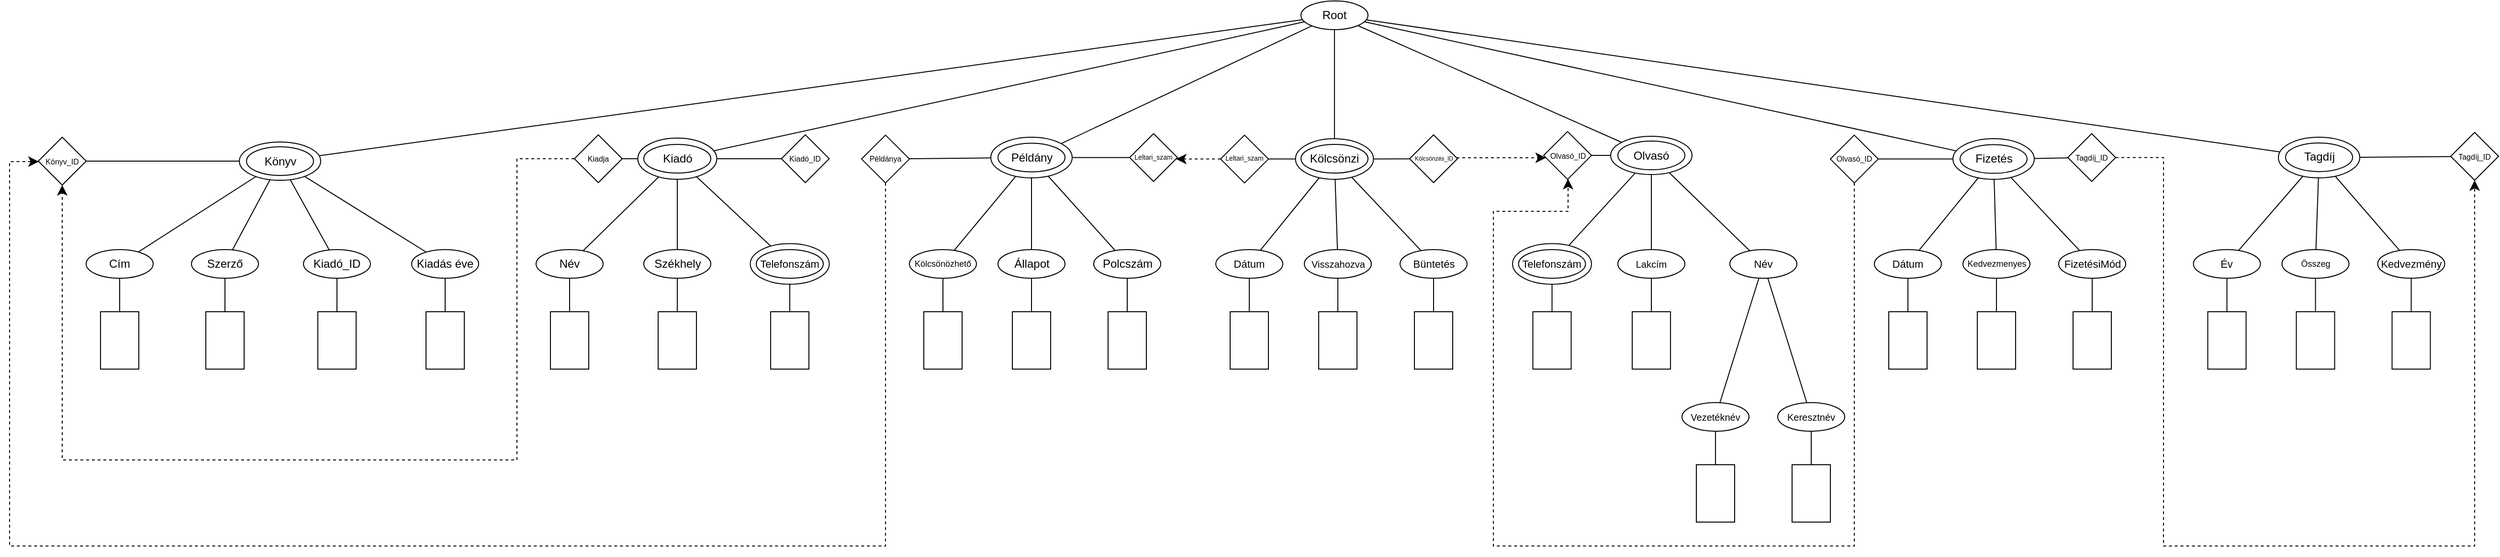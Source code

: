 <mxfile version="25.0.3">
  <diagram name="1 oldal" id="2AxW9ZsSHd4VPSENUc5D">
    <mxGraphModel dx="3088" dy="784" grid="1" gridSize="10" guides="1" tooltips="1" connect="1" arrows="1" fold="1" page="1" pageScale="1" pageWidth="827" pageHeight="1169" math="0" shadow="0">
      <root>
        <mxCell id="0" />
        <mxCell id="1" parent="0" />
        <mxCell id="KjTRPkX4YbcrVPD_oOcE-1" value="Root" style="ellipse;whiteSpace=wrap;html=1;" parent="1" vertex="1">
          <mxGeometry x="379" y="260" width="70" height="30" as="geometry" />
        </mxCell>
        <mxCell id="KjTRPkX4YbcrVPD_oOcE-2" value="Kiadó&lt;span style=&quot;color: rgba(0, 0, 0, 0); font-family: monospace; font-size: 0px; text-align: start; text-wrap-mode: nowrap;&quot;&gt;%3CmxGraphModel%3E%3Croot%3E%3CmxCell%20id%3D%220%22%2F%3E%3CmxCell%20id%3D%221%22%20parent%3D%220%22%2F%3E%3CmxCell%20id%3D%222%22%20value%3D%22Root%22%20style%3D%22ellipse%3BwhiteSpace%3Dwrap%3Bhtml%3D1%3B%22%20vertex%3D%221%22%20parent%3D%221%22%3E%3CmxGeometry%20x%3D%22379%22%20y%3D%22370%22%20width%3D%2270%22%20height%3D%2230%22%20as%3D%22geometry%22%2F%3E%3C%2FmxCell%3E%3C%2Froot%3E%3C%2FmxGraphModel%3E&lt;/span&gt;" style="ellipse;whiteSpace=wrap;html=1;" parent="1" vertex="1">
          <mxGeometry x="-307.5" y="410" width="70" height="30" as="geometry" />
        </mxCell>
        <mxCell id="KjTRPkX4YbcrVPD_oOcE-3" value="Könyv" style="ellipse;whiteSpace=wrap;html=1;" parent="1" vertex="1">
          <mxGeometry x="-722.5" y="412.5" width="70" height="30" as="geometry" />
        </mxCell>
        <mxCell id="KjTRPkX4YbcrVPD_oOcE-4" value="Példány" style="ellipse;whiteSpace=wrap;html=1;" parent="1" vertex="1">
          <mxGeometry x="62.5" y="408.75" width="70" height="30" as="geometry" />
        </mxCell>
        <mxCell id="KjTRPkX4YbcrVPD_oOcE-5" value="Kölcsönzi" style="ellipse;whiteSpace=wrap;html=1;" parent="1" vertex="1">
          <mxGeometry x="379" y="410" width="70" height="30" as="geometry" />
        </mxCell>
        <mxCell id="KjTRPkX4YbcrVPD_oOcE-6" value="Olvasó" style="ellipse;whiteSpace=wrap;html=1;" parent="1" vertex="1">
          <mxGeometry x="710" y="406.56" width="70" height="30" as="geometry" />
        </mxCell>
        <mxCell id="KjTRPkX4YbcrVPD_oOcE-7" value="Fizetés" style="ellipse;whiteSpace=wrap;html=1;" parent="1" vertex="1">
          <mxGeometry x="1067.5" y="410.31" width="70" height="30" as="geometry" />
        </mxCell>
        <mxCell id="KjTRPkX4YbcrVPD_oOcE-8" value="Tagdíj" style="ellipse;whiteSpace=wrap;html=1;" parent="1" vertex="1">
          <mxGeometry x="1407.5" y="408.44" width="70" height="30" as="geometry" />
        </mxCell>
        <mxCell id="KjTRPkX4YbcrVPD_oOcE-13" value="" style="ellipse;whiteSpace=wrap;html=1;fillColor=none;" parent="1" vertex="1">
          <mxGeometry x="-313.75" y="403.43" width="82.5" height="43.13" as="geometry" />
        </mxCell>
        <mxCell id="KjTRPkX4YbcrVPD_oOcE-14" value="" style="ellipse;whiteSpace=wrap;html=1;fillColor=none;" parent="1" vertex="1">
          <mxGeometry x="-730" y="407.5" width="85" height="40" as="geometry" />
        </mxCell>
        <mxCell id="KjTRPkX4YbcrVPD_oOcE-15" value="" style="ellipse;whiteSpace=wrap;html=1;fillColor=none;" parent="1" vertex="1">
          <mxGeometry x="55" y="402.5" width="85" height="42.5" as="geometry" />
        </mxCell>
        <mxCell id="KjTRPkX4YbcrVPD_oOcE-16" value="" style="ellipse;whiteSpace=wrap;html=1;fillColor=none;" parent="1" vertex="1">
          <mxGeometry x="373.25" y="404.06" width="81.5" height="42.5" as="geometry" />
        </mxCell>
        <mxCell id="KjTRPkX4YbcrVPD_oOcE-17" value="" style="ellipse;whiteSpace=wrap;html=1;fillColor=none;" parent="1" vertex="1">
          <mxGeometry x="702.5" y="401.56" width="85" height="40" as="geometry" />
        </mxCell>
        <mxCell id="KjTRPkX4YbcrVPD_oOcE-18" value="" style="ellipse;whiteSpace=wrap;html=1;fillColor=none;" parent="1" vertex="1">
          <mxGeometry x="1060" y="404.06" width="85" height="42.5" as="geometry" />
        </mxCell>
        <mxCell id="KjTRPkX4YbcrVPD_oOcE-19" value="" style="ellipse;whiteSpace=wrap;html=1;fillColor=none;" parent="1" vertex="1">
          <mxGeometry x="1400" y="402.5" width="85" height="42.5" as="geometry" />
        </mxCell>
        <mxCell id="KjTRPkX4YbcrVPD_oOcE-20" value="" style="endArrow=none;html=1;rounded=0;" parent="1" source="KjTRPkX4YbcrVPD_oOcE-16" target="KjTRPkX4YbcrVPD_oOcE-1" edge="1">
          <mxGeometry width="50" height="50" relative="1" as="geometry">
            <mxPoint x="370" y="500" as="sourcePoint" />
            <mxPoint x="420" y="450" as="targetPoint" />
          </mxGeometry>
        </mxCell>
        <mxCell id="KjTRPkX4YbcrVPD_oOcE-21" value="" style="endArrow=none;html=1;rounded=0;" parent="1" source="KjTRPkX4YbcrVPD_oOcE-13" target="KjTRPkX4YbcrVPD_oOcE-1" edge="1">
          <mxGeometry width="50" height="50" relative="1" as="geometry">
            <mxPoint x="360" y="470" as="sourcePoint" />
            <mxPoint x="410" y="420" as="targetPoint" />
          </mxGeometry>
        </mxCell>
        <mxCell id="KjTRPkX4YbcrVPD_oOcE-22" value="" style="endArrow=none;html=1;rounded=0;" parent="1" source="KjTRPkX4YbcrVPD_oOcE-15" target="KjTRPkX4YbcrVPD_oOcE-1" edge="1">
          <mxGeometry width="50" height="50" relative="1" as="geometry">
            <mxPoint x="360" y="470" as="sourcePoint" />
            <mxPoint x="410" y="420" as="targetPoint" />
          </mxGeometry>
        </mxCell>
        <mxCell id="KjTRPkX4YbcrVPD_oOcE-23" value="" style="endArrow=none;html=1;rounded=0;" parent="1" source="KjTRPkX4YbcrVPD_oOcE-14" target="KjTRPkX4YbcrVPD_oOcE-1" edge="1">
          <mxGeometry width="50" height="50" relative="1" as="geometry">
            <mxPoint x="60" y="450" as="sourcePoint" />
            <mxPoint x="110" y="400" as="targetPoint" />
          </mxGeometry>
        </mxCell>
        <mxCell id="KjTRPkX4YbcrVPD_oOcE-24" value="" style="endArrow=none;html=1;rounded=0;" parent="1" source="KjTRPkX4YbcrVPD_oOcE-1" target="KjTRPkX4YbcrVPD_oOcE-17" edge="1">
          <mxGeometry width="50" height="50" relative="1" as="geometry">
            <mxPoint x="390" y="450" as="sourcePoint" />
            <mxPoint x="440" y="400" as="targetPoint" />
          </mxGeometry>
        </mxCell>
        <mxCell id="KjTRPkX4YbcrVPD_oOcE-25" value="" style="endArrow=none;html=1;rounded=0;" parent="1" source="KjTRPkX4YbcrVPD_oOcE-18" target="KjTRPkX4YbcrVPD_oOcE-1" edge="1">
          <mxGeometry width="50" height="50" relative="1" as="geometry">
            <mxPoint x="390" y="450" as="sourcePoint" />
            <mxPoint x="440" y="400" as="targetPoint" />
          </mxGeometry>
        </mxCell>
        <mxCell id="KjTRPkX4YbcrVPD_oOcE-26" value="" style="endArrow=none;html=1;rounded=0;" parent="1" source="KjTRPkX4YbcrVPD_oOcE-1" target="KjTRPkX4YbcrVPD_oOcE-19" edge="1">
          <mxGeometry width="50" height="50" relative="1" as="geometry">
            <mxPoint x="630" y="450" as="sourcePoint" />
            <mxPoint x="680" y="400" as="targetPoint" />
          </mxGeometry>
        </mxCell>
        <mxCell id="KjTRPkX4YbcrVPD_oOcE-27" value="Kiadó_ID" style="rhombus;whiteSpace=wrap;html=1;fontSize=8;" parent="1" vertex="1">
          <mxGeometry x="-163.75" y="400" width="50" height="50" as="geometry" />
        </mxCell>
        <mxCell id="KjTRPkX4YbcrVPD_oOcE-28" value="" style="endArrow=none;html=1;rounded=0;" parent="1" source="KjTRPkX4YbcrVPD_oOcE-13" target="KjTRPkX4YbcrVPD_oOcE-27" edge="1">
          <mxGeometry width="50" height="50" relative="1" as="geometry">
            <mxPoint x="-230" y="450" as="sourcePoint" />
            <mxPoint x="-180" y="400" as="targetPoint" />
          </mxGeometry>
        </mxCell>
        <mxCell id="KjTRPkX4YbcrVPD_oOcE-29" value="Leltari_szam" style="rhombus;whiteSpace=wrap;html=1;fontSize=7;" parent="1" vertex="1">
          <mxGeometry x="200" y="398.75" width="50" height="50" as="geometry" />
        </mxCell>
        <mxCell id="KjTRPkX4YbcrVPD_oOcE-30" value="" style="endArrow=none;html=1;rounded=0;" parent="1" source="KjTRPkX4YbcrVPD_oOcE-15" target="KjTRPkX4YbcrVPD_oOcE-29" edge="1">
          <mxGeometry width="50" height="50" relative="1" as="geometry">
            <mxPoint x="160" y="450" as="sourcePoint" />
            <mxPoint x="210" y="400" as="targetPoint" />
          </mxGeometry>
        </mxCell>
        <mxCell id="KjTRPkX4YbcrVPD_oOcE-31" value="Könyv_ID" style="rhombus;whiteSpace=wrap;html=1;fontSize=8;" parent="1" vertex="1">
          <mxGeometry x="-940" y="402.5" width="50" height="50" as="geometry" />
        </mxCell>
        <mxCell id="KjTRPkX4YbcrVPD_oOcE-32" value="Kiadja" style="rhombus;whiteSpace=wrap;html=1;fontSize=8;" parent="1" vertex="1">
          <mxGeometry x="-380" y="400" width="50" height="50" as="geometry" />
        </mxCell>
        <mxCell id="KjTRPkX4YbcrVPD_oOcE-33" value="Székhely" style="ellipse;whiteSpace=wrap;html=1;" parent="1" vertex="1">
          <mxGeometry x="-307.5" y="520" width="70" height="30" as="geometry" />
        </mxCell>
        <mxCell id="KjTRPkX4YbcrVPD_oOcE-34" value="Telefonszám" style="ellipse;whiteSpace=wrap;html=1;fontSize=11;" parent="1" vertex="1">
          <mxGeometry x="-190" y="520" width="70" height="30" as="geometry" />
        </mxCell>
        <mxCell id="KjTRPkX4YbcrVPD_oOcE-35" value="Név" style="ellipse;whiteSpace=wrap;html=1;" parent="1" vertex="1">
          <mxGeometry x="-420" y="520" width="70" height="30" as="geometry" />
        </mxCell>
        <mxCell id="KjTRPkX4YbcrVPD_oOcE-36" value="" style="ellipse;whiteSpace=wrap;html=1;fillColor=none;" parent="1" vertex="1">
          <mxGeometry x="-196.25" y="513.75" width="82.5" height="42.5" as="geometry" />
        </mxCell>
        <mxCell id="KjTRPkX4YbcrVPD_oOcE-40" value="" style="endArrow=none;html=1;rounded=0;" parent="1" source="KjTRPkX4YbcrVPD_oOcE-35" target="KjTRPkX4YbcrVPD_oOcE-13" edge="1">
          <mxGeometry width="50" height="50" relative="1" as="geometry">
            <mxPoint x="-300" y="570" as="sourcePoint" />
            <mxPoint x="-250" y="520" as="targetPoint" />
          </mxGeometry>
        </mxCell>
        <mxCell id="KjTRPkX4YbcrVPD_oOcE-41" value="" style="endArrow=none;html=1;rounded=0;" parent="1" source="KjTRPkX4YbcrVPD_oOcE-33" target="KjTRPkX4YbcrVPD_oOcE-13" edge="1">
          <mxGeometry width="50" height="50" relative="1" as="geometry">
            <mxPoint x="-300" y="570" as="sourcePoint" />
            <mxPoint x="-250" y="520" as="targetPoint" />
          </mxGeometry>
        </mxCell>
        <mxCell id="KjTRPkX4YbcrVPD_oOcE-42" value="" style="endArrow=none;html=1;rounded=0;" parent="1" source="KjTRPkX4YbcrVPD_oOcE-36" target="KjTRPkX4YbcrVPD_oOcE-13" edge="1">
          <mxGeometry width="50" height="50" relative="1" as="geometry">
            <mxPoint x="-300" y="570" as="sourcePoint" />
            <mxPoint x="-250" y="520" as="targetPoint" />
          </mxGeometry>
        </mxCell>
        <mxCell id="KjTRPkX4YbcrVPD_oOcE-43" value="" style="rounded=0;whiteSpace=wrap;html=1;" parent="1" vertex="1">
          <mxGeometry x="-405" y="585" width="40" height="60" as="geometry" />
        </mxCell>
        <mxCell id="KjTRPkX4YbcrVPD_oOcE-44" value="" style="rounded=0;whiteSpace=wrap;html=1;" parent="1" vertex="1">
          <mxGeometry x="-292.5" y="585" width="40" height="60" as="geometry" />
        </mxCell>
        <mxCell id="KjTRPkX4YbcrVPD_oOcE-45" value="" style="rounded=0;whiteSpace=wrap;html=1;" parent="1" vertex="1">
          <mxGeometry x="-175" y="585" width="40" height="60" as="geometry" />
        </mxCell>
        <mxCell id="KjTRPkX4YbcrVPD_oOcE-46" value="" style="endArrow=none;html=1;rounded=0;" parent="1" source="KjTRPkX4YbcrVPD_oOcE-44" target="KjTRPkX4YbcrVPD_oOcE-33" edge="1">
          <mxGeometry width="50" height="50" relative="1" as="geometry">
            <mxPoint x="-300" y="600" as="sourcePoint" />
            <mxPoint x="-250" y="550" as="targetPoint" />
          </mxGeometry>
        </mxCell>
        <mxCell id="KjTRPkX4YbcrVPD_oOcE-47" value="" style="endArrow=none;html=1;rounded=0;" parent="1" source="KjTRPkX4YbcrVPD_oOcE-43" target="KjTRPkX4YbcrVPD_oOcE-35" edge="1">
          <mxGeometry width="50" height="50" relative="1" as="geometry">
            <mxPoint x="-300" y="600" as="sourcePoint" />
            <mxPoint x="-250" y="550" as="targetPoint" />
          </mxGeometry>
        </mxCell>
        <mxCell id="KjTRPkX4YbcrVPD_oOcE-48" value="" style="endArrow=none;html=1;rounded=0;" parent="1" source="KjTRPkX4YbcrVPD_oOcE-45" target="KjTRPkX4YbcrVPD_oOcE-36" edge="1">
          <mxGeometry width="50" height="50" relative="1" as="geometry">
            <mxPoint x="-300" y="600" as="sourcePoint" />
            <mxPoint x="-250" y="550" as="targetPoint" />
          </mxGeometry>
        </mxCell>
        <mxCell id="KjTRPkX4YbcrVPD_oOcE-49" value="" style="endArrow=none;html=1;rounded=0;" parent="1" source="KjTRPkX4YbcrVPD_oOcE-13" target="KjTRPkX4YbcrVPD_oOcE-32" edge="1">
          <mxGeometry width="50" height="50" relative="1" as="geometry">
            <mxPoint x="-430" y="480" as="sourcePoint" />
            <mxPoint x="-380" y="430" as="targetPoint" />
          </mxGeometry>
        </mxCell>
        <mxCell id="KjTRPkX4YbcrVPD_oOcE-50" value="" style="endArrow=none;html=1;rounded=0;" parent="1" source="KjTRPkX4YbcrVPD_oOcE-14" target="KjTRPkX4YbcrVPD_oOcE-31" edge="1">
          <mxGeometry width="50" height="50" relative="1" as="geometry">
            <mxPoint x="-530" y="480" as="sourcePoint" />
            <mxPoint x="-680" y="390" as="targetPoint" />
          </mxGeometry>
        </mxCell>
        <mxCell id="KjTRPkX4YbcrVPD_oOcE-53" value="Kiadás éve" style="ellipse;whiteSpace=wrap;html=1;" parent="1" vertex="1">
          <mxGeometry x="-550" y="520" width="70" height="30" as="geometry" />
        </mxCell>
        <mxCell id="KjTRPkX4YbcrVPD_oOcE-54" value="" style="rounded=0;whiteSpace=wrap;html=1;" parent="1" vertex="1">
          <mxGeometry x="-535" y="585" width="40" height="60" as="geometry" />
        </mxCell>
        <mxCell id="KjTRPkX4YbcrVPD_oOcE-55" value="" style="endArrow=none;html=1;rounded=0;" parent="1" source="KjTRPkX4YbcrVPD_oOcE-54" target="KjTRPkX4YbcrVPD_oOcE-53" edge="1">
          <mxGeometry width="50" height="50" relative="1" as="geometry">
            <mxPoint x="-542.5" y="600" as="sourcePoint" />
            <mxPoint x="-492.5" y="550" as="targetPoint" />
          </mxGeometry>
        </mxCell>
        <mxCell id="KjTRPkX4YbcrVPD_oOcE-56" value="Kiadó_ID" style="ellipse;whiteSpace=wrap;html=1;" parent="1" vertex="1">
          <mxGeometry x="-663" y="520" width="70" height="30" as="geometry" />
        </mxCell>
        <mxCell id="KjTRPkX4YbcrVPD_oOcE-57" value="" style="rounded=0;whiteSpace=wrap;html=1;" parent="1" vertex="1">
          <mxGeometry x="-648" y="585" width="40" height="60" as="geometry" />
        </mxCell>
        <mxCell id="KjTRPkX4YbcrVPD_oOcE-58" value="" style="endArrow=none;html=1;rounded=0;" parent="1" source="KjTRPkX4YbcrVPD_oOcE-57" target="KjTRPkX4YbcrVPD_oOcE-56" edge="1">
          <mxGeometry width="50" height="50" relative="1" as="geometry">
            <mxPoint x="-655.5" y="600" as="sourcePoint" />
            <mxPoint x="-605.5" y="550" as="targetPoint" />
          </mxGeometry>
        </mxCell>
        <mxCell id="KjTRPkX4YbcrVPD_oOcE-59" value="Szerző" style="ellipse;whiteSpace=wrap;html=1;" parent="1" vertex="1">
          <mxGeometry x="-780" y="520" width="70" height="30" as="geometry" />
        </mxCell>
        <mxCell id="KjTRPkX4YbcrVPD_oOcE-60" value="" style="rounded=0;whiteSpace=wrap;html=1;" parent="1" vertex="1">
          <mxGeometry x="-765" y="585" width="40" height="60" as="geometry" />
        </mxCell>
        <mxCell id="KjTRPkX4YbcrVPD_oOcE-61" value="" style="endArrow=none;html=1;rounded=0;" parent="1" source="KjTRPkX4YbcrVPD_oOcE-60" target="KjTRPkX4YbcrVPD_oOcE-59" edge="1">
          <mxGeometry width="50" height="50" relative="1" as="geometry">
            <mxPoint x="-772.5" y="600" as="sourcePoint" />
            <mxPoint x="-722.5" y="550" as="targetPoint" />
          </mxGeometry>
        </mxCell>
        <mxCell id="KjTRPkX4YbcrVPD_oOcE-64" value="Cím" style="ellipse;whiteSpace=wrap;html=1;" parent="1" vertex="1">
          <mxGeometry x="-890" y="520" width="70" height="30" as="geometry" />
        </mxCell>
        <mxCell id="KjTRPkX4YbcrVPD_oOcE-65" value="" style="rounded=0;whiteSpace=wrap;html=1;" parent="1" vertex="1">
          <mxGeometry x="-875" y="585" width="40" height="60" as="geometry" />
        </mxCell>
        <mxCell id="KjTRPkX4YbcrVPD_oOcE-66" value="" style="endArrow=none;html=1;rounded=0;" parent="1" source="KjTRPkX4YbcrVPD_oOcE-65" target="KjTRPkX4YbcrVPD_oOcE-64" edge="1">
          <mxGeometry width="50" height="50" relative="1" as="geometry">
            <mxPoint x="-882.5" y="600" as="sourcePoint" />
            <mxPoint x="-832.5" y="550" as="targetPoint" />
          </mxGeometry>
        </mxCell>
        <mxCell id="KjTRPkX4YbcrVPD_oOcE-67" value="" style="endArrow=none;html=1;rounded=0;" parent="1" source="KjTRPkX4YbcrVPD_oOcE-14" target="KjTRPkX4YbcrVPD_oOcE-56" edge="1">
          <mxGeometry width="50" height="50" relative="1" as="geometry">
            <mxPoint x="-720" y="570" as="sourcePoint" />
            <mxPoint x="-670" y="520" as="targetPoint" />
          </mxGeometry>
        </mxCell>
        <mxCell id="KjTRPkX4YbcrVPD_oOcE-68" value="" style="endArrow=none;html=1;rounded=0;" parent="1" source="KjTRPkX4YbcrVPD_oOcE-59" target="KjTRPkX4YbcrVPD_oOcE-14" edge="1">
          <mxGeometry width="50" height="50" relative="1" as="geometry">
            <mxPoint x="-720" y="570" as="sourcePoint" />
            <mxPoint x="-670" y="520" as="targetPoint" />
          </mxGeometry>
        </mxCell>
        <mxCell id="KjTRPkX4YbcrVPD_oOcE-69" value="" style="endArrow=none;html=1;rounded=0;" parent="1" source="KjTRPkX4YbcrVPD_oOcE-64" target="KjTRPkX4YbcrVPD_oOcE-14" edge="1">
          <mxGeometry width="50" height="50" relative="1" as="geometry">
            <mxPoint x="-720" y="570" as="sourcePoint" />
            <mxPoint x="-670" y="520" as="targetPoint" />
          </mxGeometry>
        </mxCell>
        <mxCell id="KjTRPkX4YbcrVPD_oOcE-70" value="" style="endArrow=none;html=1;rounded=0;" parent="1" source="KjTRPkX4YbcrVPD_oOcE-53" target="KjTRPkX4YbcrVPD_oOcE-14" edge="1">
          <mxGeometry width="50" height="50" relative="1" as="geometry">
            <mxPoint x="-720" y="570" as="sourcePoint" />
            <mxPoint x="-670" y="520" as="targetPoint" />
          </mxGeometry>
        </mxCell>
        <mxCell id="KjTRPkX4YbcrVPD_oOcE-71" value="Példánya" style="rhombus;whiteSpace=wrap;html=1;fontSize=8;" parent="1" vertex="1">
          <mxGeometry x="-80" y="400.31" width="50" height="50" as="geometry" />
        </mxCell>
        <mxCell id="KjTRPkX4YbcrVPD_oOcE-72" value="" style="endArrow=none;html=1;rounded=0;" parent="1" source="KjTRPkX4YbcrVPD_oOcE-71" target="KjTRPkX4YbcrVPD_oOcE-15" edge="1">
          <mxGeometry width="50" height="50" relative="1" as="geometry">
            <mxPoint x="90" y="530" as="sourcePoint" />
            <mxPoint x="140" y="480" as="targetPoint" />
          </mxGeometry>
        </mxCell>
        <mxCell id="KjTRPkX4YbcrVPD_oOcE-74" value="Kölcsönözhető" style="ellipse;whiteSpace=wrap;html=1;fontSize=9;" parent="1" vertex="1">
          <mxGeometry x="-30" y="520" width="70" height="30" as="geometry" />
        </mxCell>
        <mxCell id="KjTRPkX4YbcrVPD_oOcE-75" value="" style="rounded=0;whiteSpace=wrap;html=1;" parent="1" vertex="1">
          <mxGeometry x="-15" y="585" width="40" height="60" as="geometry" />
        </mxCell>
        <mxCell id="KjTRPkX4YbcrVPD_oOcE-76" value="" style="endArrow=none;html=1;rounded=0;" parent="1" source="KjTRPkX4YbcrVPD_oOcE-75" target="KjTRPkX4YbcrVPD_oOcE-74" edge="1">
          <mxGeometry width="50" height="50" relative="1" as="geometry">
            <mxPoint x="-22.5" y="600" as="sourcePoint" />
            <mxPoint x="27.5" y="550" as="targetPoint" />
          </mxGeometry>
        </mxCell>
        <mxCell id="KjTRPkX4YbcrVPD_oOcE-77" value="Állapot" style="ellipse;whiteSpace=wrap;html=1;" parent="1" vertex="1">
          <mxGeometry x="62.5" y="520" width="70" height="30" as="geometry" />
        </mxCell>
        <mxCell id="KjTRPkX4YbcrVPD_oOcE-78" value="" style="rounded=0;whiteSpace=wrap;html=1;" parent="1" vertex="1">
          <mxGeometry x="77.5" y="585" width="40" height="60" as="geometry" />
        </mxCell>
        <mxCell id="KjTRPkX4YbcrVPD_oOcE-79" value="" style="endArrow=none;html=1;rounded=0;" parent="1" source="KjTRPkX4YbcrVPD_oOcE-78" target="KjTRPkX4YbcrVPD_oOcE-77" edge="1">
          <mxGeometry width="50" height="50" relative="1" as="geometry">
            <mxPoint x="70" y="600" as="sourcePoint" />
            <mxPoint x="120" y="550" as="targetPoint" />
          </mxGeometry>
        </mxCell>
        <mxCell id="KjTRPkX4YbcrVPD_oOcE-80" value="Polcszám" style="ellipse;whiteSpace=wrap;html=1;" parent="1" vertex="1">
          <mxGeometry x="162.5" y="520" width="70" height="30" as="geometry" />
        </mxCell>
        <mxCell id="KjTRPkX4YbcrVPD_oOcE-81" value="" style="rounded=0;whiteSpace=wrap;html=1;" parent="1" vertex="1">
          <mxGeometry x="177.5" y="585" width="40" height="60" as="geometry" />
        </mxCell>
        <mxCell id="KjTRPkX4YbcrVPD_oOcE-82" value="" style="endArrow=none;html=1;rounded=0;" parent="1" source="KjTRPkX4YbcrVPD_oOcE-81" target="KjTRPkX4YbcrVPD_oOcE-80" edge="1">
          <mxGeometry width="50" height="50" relative="1" as="geometry">
            <mxPoint x="170" y="600" as="sourcePoint" />
            <mxPoint x="220" y="550" as="targetPoint" />
          </mxGeometry>
        </mxCell>
        <mxCell id="KjTRPkX4YbcrVPD_oOcE-86" value="" style="endArrow=none;html=1;rounded=0;" parent="1" source="KjTRPkX4YbcrVPD_oOcE-15" target="KjTRPkX4YbcrVPD_oOcE-77" edge="1">
          <mxGeometry width="50" height="50" relative="1" as="geometry">
            <mxPoint x="80" y="570" as="sourcePoint" />
            <mxPoint x="130" y="520" as="targetPoint" />
          </mxGeometry>
        </mxCell>
        <mxCell id="KjTRPkX4YbcrVPD_oOcE-87" value="" style="endArrow=none;html=1;rounded=0;" parent="1" source="KjTRPkX4YbcrVPD_oOcE-15" target="KjTRPkX4YbcrVPD_oOcE-80" edge="1">
          <mxGeometry width="50" height="50" relative="1" as="geometry">
            <mxPoint x="80" y="570" as="sourcePoint" />
            <mxPoint x="130" y="520" as="targetPoint" />
          </mxGeometry>
        </mxCell>
        <mxCell id="KjTRPkX4YbcrVPD_oOcE-88" value="" style="endArrow=none;html=1;rounded=0;" parent="1" source="KjTRPkX4YbcrVPD_oOcE-74" target="KjTRPkX4YbcrVPD_oOcE-15" edge="1">
          <mxGeometry width="50" height="50" relative="1" as="geometry">
            <mxPoint x="80" y="570" as="sourcePoint" />
            <mxPoint x="130" y="520" as="targetPoint" />
          </mxGeometry>
        </mxCell>
        <mxCell id="KjTRPkX4YbcrVPD_oOcE-90" value="Dátum" style="ellipse;whiteSpace=wrap;html=1;fontSize=11;" parent="1" vertex="1">
          <mxGeometry x="290" y="520" width="70" height="30" as="geometry" />
        </mxCell>
        <mxCell id="KjTRPkX4YbcrVPD_oOcE-91" value="" style="rounded=0;whiteSpace=wrap;html=1;" parent="1" vertex="1">
          <mxGeometry x="305" y="585" width="40" height="60" as="geometry" />
        </mxCell>
        <mxCell id="KjTRPkX4YbcrVPD_oOcE-92" value="" style="endArrow=none;html=1;rounded=0;" parent="1" source="KjTRPkX4YbcrVPD_oOcE-91" target="KjTRPkX4YbcrVPD_oOcE-90" edge="1">
          <mxGeometry width="50" height="50" relative="1" as="geometry">
            <mxPoint x="297.5" y="600" as="sourcePoint" />
            <mxPoint x="347.5" y="550" as="targetPoint" />
          </mxGeometry>
        </mxCell>
        <mxCell id="KjTRPkX4YbcrVPD_oOcE-93" value="Visszahozva" style="ellipse;whiteSpace=wrap;html=1;fontSize=10;" parent="1" vertex="1">
          <mxGeometry x="382.5" y="520" width="70" height="30" as="geometry" />
        </mxCell>
        <mxCell id="KjTRPkX4YbcrVPD_oOcE-94" value="" style="rounded=0;whiteSpace=wrap;html=1;" parent="1" vertex="1">
          <mxGeometry x="397.5" y="585" width="40" height="60" as="geometry" />
        </mxCell>
        <mxCell id="KjTRPkX4YbcrVPD_oOcE-95" value="" style="endArrow=none;html=1;rounded=0;" parent="1" source="KjTRPkX4YbcrVPD_oOcE-94" target="KjTRPkX4YbcrVPD_oOcE-93" edge="1">
          <mxGeometry width="50" height="50" relative="1" as="geometry">
            <mxPoint x="390" y="600" as="sourcePoint" />
            <mxPoint x="440" y="550" as="targetPoint" />
          </mxGeometry>
        </mxCell>
        <mxCell id="KjTRPkX4YbcrVPD_oOcE-96" value="Büntetés" style="ellipse;whiteSpace=wrap;html=1;fontSize=11;" parent="1" vertex="1">
          <mxGeometry x="482.5" y="520" width="70" height="30" as="geometry" />
        </mxCell>
        <mxCell id="KjTRPkX4YbcrVPD_oOcE-97" value="" style="rounded=0;whiteSpace=wrap;html=1;" parent="1" vertex="1">
          <mxGeometry x="497.5" y="585" width="40" height="60" as="geometry" />
        </mxCell>
        <mxCell id="KjTRPkX4YbcrVPD_oOcE-98" value="" style="endArrow=none;html=1;rounded=0;" parent="1" source="KjTRPkX4YbcrVPD_oOcE-97" target="KjTRPkX4YbcrVPD_oOcE-96" edge="1">
          <mxGeometry width="50" height="50" relative="1" as="geometry">
            <mxPoint x="490" y="600" as="sourcePoint" />
            <mxPoint x="540" y="550" as="targetPoint" />
          </mxGeometry>
        </mxCell>
        <mxCell id="KjTRPkX4YbcrVPD_oOcE-99" value="Kölcsönzés_ID" style="rhombus;whiteSpace=wrap;html=1;fontSize=6;" parent="1" vertex="1">
          <mxGeometry x="492.5" y="400" width="50" height="50" as="geometry" />
        </mxCell>
        <mxCell id="KjTRPkX4YbcrVPD_oOcE-109" value="" style="edgeStyle=segmentEdgeStyle;endArrow=classic;html=1;curved=0;rounded=0;endSize=8;startSize=8;dashed=1;" parent="1" source="KjTRPkX4YbcrVPD_oOcE-32" target="KjTRPkX4YbcrVPD_oOcE-31" edge="1">
          <mxGeometry width="50" height="50" relative="1" as="geometry">
            <mxPoint x="-720" y="540" as="sourcePoint" />
            <mxPoint x="-670" y="490" as="targetPoint" />
            <Array as="points">
              <mxPoint x="-440" y="425" />
              <mxPoint x="-440" y="740" />
              <mxPoint x="-915" y="740" />
            </Array>
          </mxGeometry>
        </mxCell>
        <mxCell id="KjTRPkX4YbcrVPD_oOcE-110" value="" style="edgeStyle=segmentEdgeStyle;endArrow=classic;html=1;curved=0;rounded=0;endSize=8;startSize=8;dashed=1;" parent="1" source="KjTRPkX4YbcrVPD_oOcE-71" target="KjTRPkX4YbcrVPD_oOcE-31" edge="1">
          <mxGeometry width="50" height="50" relative="1" as="geometry">
            <mxPoint x="-720" y="540" as="sourcePoint" />
            <mxPoint x="-670" y="490" as="targetPoint" />
            <Array as="points">
              <mxPoint x="-55" y="830" />
              <mxPoint x="-970" y="830" />
              <mxPoint x="-970" y="428" />
            </Array>
          </mxGeometry>
        </mxCell>
        <mxCell id="KjTRPkX4YbcrVPD_oOcE-111" value="" style="edgeStyle=segmentEdgeStyle;endArrow=classic;html=1;curved=0;rounded=0;endSize=8;startSize=8;dashed=1;" parent="1" source="KjTRPkX4YbcrVPD_oOcE-99" target="KjTRPkX4YbcrVPD_oOcE-119" edge="1">
          <mxGeometry width="50" height="50" relative="1" as="geometry">
            <mxPoint x="542.5" y="452.5" as="sourcePoint" />
            <mxPoint x="660" y="490" as="targetPoint" />
            <Array as="points">
              <mxPoint x="550" y="424" />
              <mxPoint x="550" y="424" />
            </Array>
          </mxGeometry>
        </mxCell>
        <mxCell id="KjTRPkX4YbcrVPD_oOcE-112" value="" style="endArrow=none;html=1;rounded=0;" parent="1" source="KjTRPkX4YbcrVPD_oOcE-90" target="KjTRPkX4YbcrVPD_oOcE-16" edge="1">
          <mxGeometry width="50" height="50" relative="1" as="geometry">
            <mxPoint x="220" y="540" as="sourcePoint" />
            <mxPoint x="270" y="490" as="targetPoint" />
          </mxGeometry>
        </mxCell>
        <mxCell id="KjTRPkX4YbcrVPD_oOcE-113" value="" style="endArrow=none;html=1;rounded=0;" parent="1" source="KjTRPkX4YbcrVPD_oOcE-93" target="KjTRPkX4YbcrVPD_oOcE-16" edge="1">
          <mxGeometry width="50" height="50" relative="1" as="geometry">
            <mxPoint x="220" y="540" as="sourcePoint" />
            <mxPoint x="270" y="490" as="targetPoint" />
          </mxGeometry>
        </mxCell>
        <mxCell id="KjTRPkX4YbcrVPD_oOcE-114" value="" style="endArrow=none;html=1;rounded=0;" parent="1" source="KjTRPkX4YbcrVPD_oOcE-96" target="KjTRPkX4YbcrVPD_oOcE-16" edge="1">
          <mxGeometry width="50" height="50" relative="1" as="geometry">
            <mxPoint x="220" y="540" as="sourcePoint" />
            <mxPoint x="270" y="490" as="targetPoint" />
          </mxGeometry>
        </mxCell>
        <mxCell id="KjTRPkX4YbcrVPD_oOcE-115" value="" style="endArrow=none;html=1;rounded=0;" parent="1" source="KjTRPkX4YbcrVPD_oOcE-99" target="KjTRPkX4YbcrVPD_oOcE-16" edge="1">
          <mxGeometry width="50" height="50" relative="1" as="geometry">
            <mxPoint x="500" y="540" as="sourcePoint" />
            <mxPoint x="550" y="490" as="targetPoint" />
          </mxGeometry>
        </mxCell>
        <mxCell id="KjTRPkX4YbcrVPD_oOcE-116" value="Leltari_szam" style="rhombus;whiteSpace=wrap;html=1;fontSize=7;" parent="1" vertex="1">
          <mxGeometry x="295" y="400.31" width="50" height="50" as="geometry" />
        </mxCell>
        <mxCell id="KjTRPkX4YbcrVPD_oOcE-117" value="" style="endArrow=none;html=1;rounded=0;" parent="1" source="KjTRPkX4YbcrVPD_oOcE-116" target="KjTRPkX4YbcrVPD_oOcE-16" edge="1">
          <mxGeometry width="50" height="50" relative="1" as="geometry">
            <mxPoint x="380" y="540" as="sourcePoint" />
            <mxPoint x="430" y="490" as="targetPoint" />
          </mxGeometry>
        </mxCell>
        <mxCell id="KjTRPkX4YbcrVPD_oOcE-118" value="" style="edgeStyle=segmentEdgeStyle;endArrow=classic;html=1;curved=0;rounded=0;endSize=8;startSize=8;dashed=1;" parent="1" source="KjTRPkX4YbcrVPD_oOcE-116" target="KjTRPkX4YbcrVPD_oOcE-29" edge="1">
          <mxGeometry width="50" height="50" relative="1" as="geometry">
            <mxPoint x="503" y="435" as="sourcePoint" />
            <mxPoint x="490" y="370" as="targetPoint" />
          </mxGeometry>
        </mxCell>
        <mxCell id="KjTRPkX4YbcrVPD_oOcE-119" value="Olvasó_ID" style="rhombus;whiteSpace=wrap;html=1;fontSize=8;" parent="1" vertex="1">
          <mxGeometry x="632.5" y="396.56" width="50" height="50" as="geometry" />
        </mxCell>
        <mxCell id="KjTRPkX4YbcrVPD_oOcE-120" value="" style="endArrow=none;html=1;rounded=0;" parent="1" source="KjTRPkX4YbcrVPD_oOcE-119" target="KjTRPkX4YbcrVPD_oOcE-17" edge="1">
          <mxGeometry width="50" height="50" relative="1" as="geometry">
            <mxPoint x="582.5" y="487.81" as="sourcePoint" />
            <mxPoint x="632.5" y="437.81" as="targetPoint" />
          </mxGeometry>
        </mxCell>
        <mxCell id="KjTRPkX4YbcrVPD_oOcE-124" value="Lakcím" style="ellipse;whiteSpace=wrap;html=1;fontSize=10;" parent="1" vertex="1">
          <mxGeometry x="710" y="520" width="70" height="30" as="geometry" />
        </mxCell>
        <mxCell id="KjTRPkX4YbcrVPD_oOcE-125" value="" style="rounded=0;whiteSpace=wrap;html=1;" parent="1" vertex="1">
          <mxGeometry x="725" y="585" width="40" height="60" as="geometry" />
        </mxCell>
        <mxCell id="KjTRPkX4YbcrVPD_oOcE-126" value="" style="endArrow=none;html=1;rounded=0;" parent="1" source="KjTRPkX4YbcrVPD_oOcE-125" target="KjTRPkX4YbcrVPD_oOcE-124" edge="1">
          <mxGeometry width="50" height="50" relative="1" as="geometry">
            <mxPoint x="717.5" y="600" as="sourcePoint" />
            <mxPoint x="767.5" y="550" as="targetPoint" />
          </mxGeometry>
        </mxCell>
        <mxCell id="KjTRPkX4YbcrVPD_oOcE-127" value="Név" style="ellipse;whiteSpace=wrap;html=1;fontSize=11;" parent="1" vertex="1">
          <mxGeometry x="827" y="520" width="70" height="30" as="geometry" />
        </mxCell>
        <mxCell id="KjTRPkX4YbcrVPD_oOcE-130" value="Telefonszám" style="ellipse;whiteSpace=wrap;html=1;fontSize=11;" parent="1" vertex="1">
          <mxGeometry x="606.25" y="520" width="70" height="30" as="geometry" />
        </mxCell>
        <mxCell id="KjTRPkX4YbcrVPD_oOcE-131" value="" style="ellipse;whiteSpace=wrap;html=1;fillColor=none;" parent="1" vertex="1">
          <mxGeometry x="600" y="513.75" width="82.5" height="42.5" as="geometry" />
        </mxCell>
        <mxCell id="KjTRPkX4YbcrVPD_oOcE-132" value="" style="rounded=0;whiteSpace=wrap;html=1;" parent="1" vertex="1">
          <mxGeometry x="621.25" y="585" width="40" height="60" as="geometry" />
        </mxCell>
        <mxCell id="KjTRPkX4YbcrVPD_oOcE-133" value="" style="endArrow=none;html=1;rounded=0;" parent="1" source="KjTRPkX4YbcrVPD_oOcE-132" target="KjTRPkX4YbcrVPD_oOcE-131" edge="1">
          <mxGeometry width="50" height="50" relative="1" as="geometry">
            <mxPoint x="496.25" y="600" as="sourcePoint" />
            <mxPoint x="546.25" y="550" as="targetPoint" />
          </mxGeometry>
        </mxCell>
        <mxCell id="KjTRPkX4YbcrVPD_oOcE-134" value="" style="endArrow=none;html=1;rounded=0;" parent="1" source="KjTRPkX4YbcrVPD_oOcE-17" target="KjTRPkX4YbcrVPD_oOcE-124" edge="1">
          <mxGeometry width="50" height="50" relative="1" as="geometry">
            <mxPoint x="680" y="550" as="sourcePoint" />
            <mxPoint x="730" y="500" as="targetPoint" />
          </mxGeometry>
        </mxCell>
        <mxCell id="KjTRPkX4YbcrVPD_oOcE-135" value="" style="endArrow=none;html=1;rounded=0;" parent="1" source="KjTRPkX4YbcrVPD_oOcE-131" target="KjTRPkX4YbcrVPD_oOcE-17" edge="1">
          <mxGeometry width="50" height="50" relative="1" as="geometry">
            <mxPoint x="680" y="550" as="sourcePoint" />
            <mxPoint x="730" y="500" as="targetPoint" />
          </mxGeometry>
        </mxCell>
        <mxCell id="KjTRPkX4YbcrVPD_oOcE-136" value="" style="endArrow=none;html=1;rounded=0;" parent="1" source="KjTRPkX4YbcrVPD_oOcE-127" target="KjTRPkX4YbcrVPD_oOcE-17" edge="1">
          <mxGeometry width="50" height="50" relative="1" as="geometry">
            <mxPoint x="680" y="550" as="sourcePoint" />
            <mxPoint x="730" y="500" as="targetPoint" />
          </mxGeometry>
        </mxCell>
        <mxCell id="KjTRPkX4YbcrVPD_oOcE-137" value="Vezetéknév" style="ellipse;whiteSpace=wrap;html=1;fontSize=10;" parent="1" vertex="1">
          <mxGeometry x="777" y="680" width="70" height="30" as="geometry" />
        </mxCell>
        <mxCell id="KjTRPkX4YbcrVPD_oOcE-138" value="" style="rounded=0;whiteSpace=wrap;html=1;" parent="1" vertex="1">
          <mxGeometry x="792" y="745" width="40" height="60" as="geometry" />
        </mxCell>
        <mxCell id="KjTRPkX4YbcrVPD_oOcE-139" value="" style="endArrow=none;html=1;rounded=0;" parent="1" source="KjTRPkX4YbcrVPD_oOcE-138" target="KjTRPkX4YbcrVPD_oOcE-137" edge="1">
          <mxGeometry width="50" height="50" relative="1" as="geometry">
            <mxPoint x="784.5" y="760" as="sourcePoint" />
            <mxPoint x="834.5" y="710" as="targetPoint" />
          </mxGeometry>
        </mxCell>
        <mxCell id="KjTRPkX4YbcrVPD_oOcE-140" value="Keresztnév" style="ellipse;whiteSpace=wrap;html=1;fontSize=10;" parent="1" vertex="1">
          <mxGeometry x="877" y="680" width="70" height="30" as="geometry" />
        </mxCell>
        <mxCell id="KjTRPkX4YbcrVPD_oOcE-141" value="" style="rounded=0;whiteSpace=wrap;html=1;" parent="1" vertex="1">
          <mxGeometry x="892" y="745" width="40" height="60" as="geometry" />
        </mxCell>
        <mxCell id="KjTRPkX4YbcrVPD_oOcE-142" value="" style="endArrow=none;html=1;rounded=0;" parent="1" source="KjTRPkX4YbcrVPD_oOcE-141" target="KjTRPkX4YbcrVPD_oOcE-140" edge="1">
          <mxGeometry width="50" height="50" relative="1" as="geometry">
            <mxPoint x="884.5" y="760" as="sourcePoint" />
            <mxPoint x="934.5" y="710" as="targetPoint" />
          </mxGeometry>
        </mxCell>
        <mxCell id="KjTRPkX4YbcrVPD_oOcE-143" value="" style="endArrow=none;html=1;rounded=0;" parent="1" source="KjTRPkX4YbcrVPD_oOcE-137" target="KjTRPkX4YbcrVPD_oOcE-127" edge="1">
          <mxGeometry width="50" height="50" relative="1" as="geometry">
            <mxPoint x="760" y="600" as="sourcePoint" />
            <mxPoint x="810" y="550" as="targetPoint" />
          </mxGeometry>
        </mxCell>
        <mxCell id="KjTRPkX4YbcrVPD_oOcE-144" value="" style="endArrow=none;html=1;rounded=0;" parent="1" source="KjTRPkX4YbcrVPD_oOcE-140" target="KjTRPkX4YbcrVPD_oOcE-127" edge="1">
          <mxGeometry width="50" height="50" relative="1" as="geometry">
            <mxPoint x="760" y="600" as="sourcePoint" />
            <mxPoint x="810" y="550" as="targetPoint" />
          </mxGeometry>
        </mxCell>
        <mxCell id="KjTRPkX4YbcrVPD_oOcE-145" value="Olvasó_ID" style="rhombus;whiteSpace=wrap;html=1;fontSize=8;" parent="1" vertex="1">
          <mxGeometry x="932" y="400.31" width="50" height="50" as="geometry" />
        </mxCell>
        <mxCell id="KjTRPkX4YbcrVPD_oOcE-146" value="Tagdíj_ID" style="rhombus;whiteSpace=wrap;html=1;fontSize=8;" parent="1" vertex="1">
          <mxGeometry x="1180" y="398.75" width="50" height="50" as="geometry" />
        </mxCell>
        <mxCell id="KjTRPkX4YbcrVPD_oOcE-147" value="" style="edgeStyle=segmentEdgeStyle;endArrow=classic;html=1;curved=0;rounded=0;endSize=8;startSize=8;dashed=1;" parent="1" source="KjTRPkX4YbcrVPD_oOcE-145" target="KjTRPkX4YbcrVPD_oOcE-119" edge="1">
          <mxGeometry width="50" height="50" relative="1" as="geometry">
            <mxPoint x="910" y="610" as="sourcePoint" />
            <mxPoint x="960" y="560" as="targetPoint" />
            <Array as="points">
              <mxPoint x="957" y="830" />
              <mxPoint x="580" y="830" />
              <mxPoint x="580" y="480" />
              <mxPoint x="658" y="480" />
            </Array>
          </mxGeometry>
        </mxCell>
        <mxCell id="KjTRPkX4YbcrVPD_oOcE-148" value="" style="endArrow=none;html=1;rounded=0;" parent="1" source="KjTRPkX4YbcrVPD_oOcE-18" target="KjTRPkX4YbcrVPD_oOcE-145" edge="1">
          <mxGeometry width="50" height="50" relative="1" as="geometry">
            <mxPoint x="910" y="610" as="sourcePoint" />
            <mxPoint x="960" y="560" as="targetPoint" />
          </mxGeometry>
        </mxCell>
        <mxCell id="KjTRPkX4YbcrVPD_oOcE-149" value="" style="endArrow=none;html=1;rounded=0;" parent="1" source="KjTRPkX4YbcrVPD_oOcE-18" target="KjTRPkX4YbcrVPD_oOcE-146" edge="1">
          <mxGeometry width="50" height="50" relative="1" as="geometry">
            <mxPoint x="910" y="610" as="sourcePoint" />
            <mxPoint x="960" y="560" as="targetPoint" />
          </mxGeometry>
        </mxCell>
        <mxCell id="KjTRPkX4YbcrVPD_oOcE-150" value="Dátum" style="ellipse;whiteSpace=wrap;html=1;fontSize=11;" parent="1" vertex="1">
          <mxGeometry x="978" y="520" width="70" height="30" as="geometry" />
        </mxCell>
        <mxCell id="KjTRPkX4YbcrVPD_oOcE-151" value="" style="rounded=0;whiteSpace=wrap;html=1;" parent="1" vertex="1">
          <mxGeometry x="993" y="585" width="40" height="60" as="geometry" />
        </mxCell>
        <mxCell id="KjTRPkX4YbcrVPD_oOcE-152" value="" style="endArrow=none;html=1;rounded=0;" parent="1" source="KjTRPkX4YbcrVPD_oOcE-151" target="KjTRPkX4YbcrVPD_oOcE-150" edge="1">
          <mxGeometry width="50" height="50" relative="1" as="geometry">
            <mxPoint x="985.5" y="600" as="sourcePoint" />
            <mxPoint x="1035.5" y="550" as="targetPoint" />
          </mxGeometry>
        </mxCell>
        <mxCell id="KjTRPkX4YbcrVPD_oOcE-153" value="Kedvezmenyes" style="ellipse;whiteSpace=wrap;html=1;fontSize=9;" parent="1" vertex="1">
          <mxGeometry x="1070.5" y="520" width="70" height="30" as="geometry" />
        </mxCell>
        <mxCell id="KjTRPkX4YbcrVPD_oOcE-154" value="" style="rounded=0;whiteSpace=wrap;html=1;" parent="1" vertex="1">
          <mxGeometry x="1085.5" y="585" width="40" height="60" as="geometry" />
        </mxCell>
        <mxCell id="KjTRPkX4YbcrVPD_oOcE-155" value="" style="endArrow=none;html=1;rounded=0;" parent="1" source="KjTRPkX4YbcrVPD_oOcE-154" target="KjTRPkX4YbcrVPD_oOcE-153" edge="1">
          <mxGeometry width="50" height="50" relative="1" as="geometry">
            <mxPoint x="1078" y="600" as="sourcePoint" />
            <mxPoint x="1128" y="550" as="targetPoint" />
          </mxGeometry>
        </mxCell>
        <mxCell id="KjTRPkX4YbcrVPD_oOcE-156" value="FizetésiMód" style="ellipse;whiteSpace=wrap;html=1;fontSize=11;" parent="1" vertex="1">
          <mxGeometry x="1170.5" y="520" width="70" height="30" as="geometry" />
        </mxCell>
        <mxCell id="KjTRPkX4YbcrVPD_oOcE-157" value="" style="rounded=0;whiteSpace=wrap;html=1;" parent="1" vertex="1">
          <mxGeometry x="1185.5" y="585" width="40" height="60" as="geometry" />
        </mxCell>
        <mxCell id="KjTRPkX4YbcrVPD_oOcE-158" value="" style="endArrow=none;html=1;rounded=0;" parent="1" source="KjTRPkX4YbcrVPD_oOcE-157" target="KjTRPkX4YbcrVPD_oOcE-156" edge="1">
          <mxGeometry width="50" height="50" relative="1" as="geometry">
            <mxPoint x="1178" y="600" as="sourcePoint" />
            <mxPoint x="1228" y="550" as="targetPoint" />
          </mxGeometry>
        </mxCell>
        <mxCell id="KjTRPkX4YbcrVPD_oOcE-159" value="" style="endArrow=none;html=1;rounded=0;" parent="1" source="KjTRPkX4YbcrVPD_oOcE-18" target="KjTRPkX4YbcrVPD_oOcE-150" edge="1">
          <mxGeometry width="50" height="50" relative="1" as="geometry">
            <mxPoint x="820" y="610" as="sourcePoint" />
            <mxPoint x="870" y="560" as="targetPoint" />
          </mxGeometry>
        </mxCell>
        <mxCell id="KjTRPkX4YbcrVPD_oOcE-160" value="" style="endArrow=none;html=1;rounded=0;" parent="1" source="KjTRPkX4YbcrVPD_oOcE-153" target="KjTRPkX4YbcrVPD_oOcE-18" edge="1">
          <mxGeometry width="50" height="50" relative="1" as="geometry">
            <mxPoint x="820" y="610" as="sourcePoint" />
            <mxPoint x="870" y="560" as="targetPoint" />
          </mxGeometry>
        </mxCell>
        <mxCell id="KjTRPkX4YbcrVPD_oOcE-161" value="" style="endArrow=none;html=1;rounded=0;" parent="1" source="KjTRPkX4YbcrVPD_oOcE-156" target="KjTRPkX4YbcrVPD_oOcE-18" edge="1">
          <mxGeometry width="50" height="50" relative="1" as="geometry">
            <mxPoint x="930" y="610" as="sourcePoint" />
            <mxPoint x="980" y="560" as="targetPoint" />
          </mxGeometry>
        </mxCell>
        <mxCell id="KjTRPkX4YbcrVPD_oOcE-162" value="Év" style="ellipse;whiteSpace=wrap;html=1;fontSize=11;" parent="1" vertex="1">
          <mxGeometry x="1311.25" y="520" width="70" height="30" as="geometry" />
        </mxCell>
        <mxCell id="KjTRPkX4YbcrVPD_oOcE-163" value="" style="rounded=0;whiteSpace=wrap;html=1;" parent="1" vertex="1">
          <mxGeometry x="1326.25" y="585" width="40" height="60" as="geometry" />
        </mxCell>
        <mxCell id="KjTRPkX4YbcrVPD_oOcE-164" value="" style="endArrow=none;html=1;rounded=0;" parent="1" source="KjTRPkX4YbcrVPD_oOcE-163" target="KjTRPkX4YbcrVPD_oOcE-162" edge="1">
          <mxGeometry width="50" height="50" relative="1" as="geometry">
            <mxPoint x="1318.75" y="600" as="sourcePoint" />
            <mxPoint x="1368.75" y="550" as="targetPoint" />
          </mxGeometry>
        </mxCell>
        <mxCell id="KjTRPkX4YbcrVPD_oOcE-165" value="Összeg" style="ellipse;whiteSpace=wrap;html=1;fontSize=9;" parent="1" vertex="1">
          <mxGeometry x="1403.75" y="520" width="70" height="30" as="geometry" />
        </mxCell>
        <mxCell id="KjTRPkX4YbcrVPD_oOcE-166" value="" style="rounded=0;whiteSpace=wrap;html=1;" parent="1" vertex="1">
          <mxGeometry x="1418.75" y="585" width="40" height="60" as="geometry" />
        </mxCell>
        <mxCell id="KjTRPkX4YbcrVPD_oOcE-167" value="" style="endArrow=none;html=1;rounded=0;entryX=0.5;entryY=1;entryDx=0;entryDy=0;" parent="1" source="KjTRPkX4YbcrVPD_oOcE-166" target="KjTRPkX4YbcrVPD_oOcE-165" edge="1">
          <mxGeometry width="50" height="50" relative="1" as="geometry">
            <mxPoint x="1411.25" y="600" as="sourcePoint" />
            <mxPoint x="1461.25" y="550" as="targetPoint" />
          </mxGeometry>
        </mxCell>
        <mxCell id="KjTRPkX4YbcrVPD_oOcE-168" value="Kedvezmény" style="ellipse;whiteSpace=wrap;html=1;fontSize=11;" parent="1" vertex="1">
          <mxGeometry x="1503.75" y="520" width="70" height="30" as="geometry" />
        </mxCell>
        <mxCell id="KjTRPkX4YbcrVPD_oOcE-169" value="" style="rounded=0;whiteSpace=wrap;html=1;" parent="1" vertex="1">
          <mxGeometry x="1518.75" y="585" width="40" height="60" as="geometry" />
        </mxCell>
        <mxCell id="KjTRPkX4YbcrVPD_oOcE-170" value="" style="endArrow=none;html=1;rounded=0;" parent="1" source="KjTRPkX4YbcrVPD_oOcE-169" target="KjTRPkX4YbcrVPD_oOcE-168" edge="1">
          <mxGeometry width="50" height="50" relative="1" as="geometry">
            <mxPoint x="1511.25" y="600" as="sourcePoint" />
            <mxPoint x="1561.25" y="550" as="targetPoint" />
          </mxGeometry>
        </mxCell>
        <mxCell id="KjTRPkX4YbcrVPD_oOcE-171" value="" style="endArrow=none;html=1;rounded=0;" parent="1" source="KjTRPkX4YbcrVPD_oOcE-19" target="KjTRPkX4YbcrVPD_oOcE-162" edge="1">
          <mxGeometry width="50" height="50" relative="1" as="geometry">
            <mxPoint x="1220" y="610" as="sourcePoint" />
            <mxPoint x="1270" y="560" as="targetPoint" />
          </mxGeometry>
        </mxCell>
        <mxCell id="KjTRPkX4YbcrVPD_oOcE-172" value="" style="endArrow=none;html=1;rounded=0;" parent="1" source="KjTRPkX4YbcrVPD_oOcE-19" target="KjTRPkX4YbcrVPD_oOcE-165" edge="1">
          <mxGeometry width="50" height="50" relative="1" as="geometry">
            <mxPoint x="1220" y="610" as="sourcePoint" />
            <mxPoint x="1270" y="560" as="targetPoint" />
          </mxGeometry>
        </mxCell>
        <mxCell id="KjTRPkX4YbcrVPD_oOcE-173" value="" style="endArrow=none;html=1;rounded=0;" parent="1" source="KjTRPkX4YbcrVPD_oOcE-168" target="KjTRPkX4YbcrVPD_oOcE-19" edge="1">
          <mxGeometry width="50" height="50" relative="1" as="geometry">
            <mxPoint x="1220" y="610" as="sourcePoint" />
            <mxPoint x="1270" y="560" as="targetPoint" />
          </mxGeometry>
        </mxCell>
        <mxCell id="KjTRPkX4YbcrVPD_oOcE-174" value="Tagdíj_ID" style="rhombus;whiteSpace=wrap;html=1;fontSize=8;" parent="1" vertex="1">
          <mxGeometry x="1580" y="397.5" width="50" height="50" as="geometry" />
        </mxCell>
        <mxCell id="KjTRPkX4YbcrVPD_oOcE-175" value="" style="endArrow=none;html=1;rounded=0;" parent="1" source="KjTRPkX4YbcrVPD_oOcE-174" target="KjTRPkX4YbcrVPD_oOcE-19" edge="1">
          <mxGeometry width="50" height="50" relative="1" as="geometry">
            <mxPoint x="1220" y="610" as="sourcePoint" />
            <mxPoint x="1270" y="560" as="targetPoint" />
          </mxGeometry>
        </mxCell>
        <mxCell id="KjTRPkX4YbcrVPD_oOcE-176" value="" style="edgeStyle=segmentEdgeStyle;endArrow=classic;html=1;curved=0;rounded=0;endSize=8;startSize=8;dashed=1;" parent="1" source="KjTRPkX4YbcrVPD_oOcE-146" target="KjTRPkX4YbcrVPD_oOcE-174" edge="1">
          <mxGeometry width="50" height="50" relative="1" as="geometry">
            <mxPoint x="1220" y="610" as="sourcePoint" />
            <mxPoint x="1270" y="560" as="targetPoint" />
            <Array as="points">
              <mxPoint x="1280" y="424" />
              <mxPoint x="1280" y="830" />
              <mxPoint x="1605" y="830" />
            </Array>
          </mxGeometry>
        </mxCell>
      </root>
    </mxGraphModel>
  </diagram>
</mxfile>
